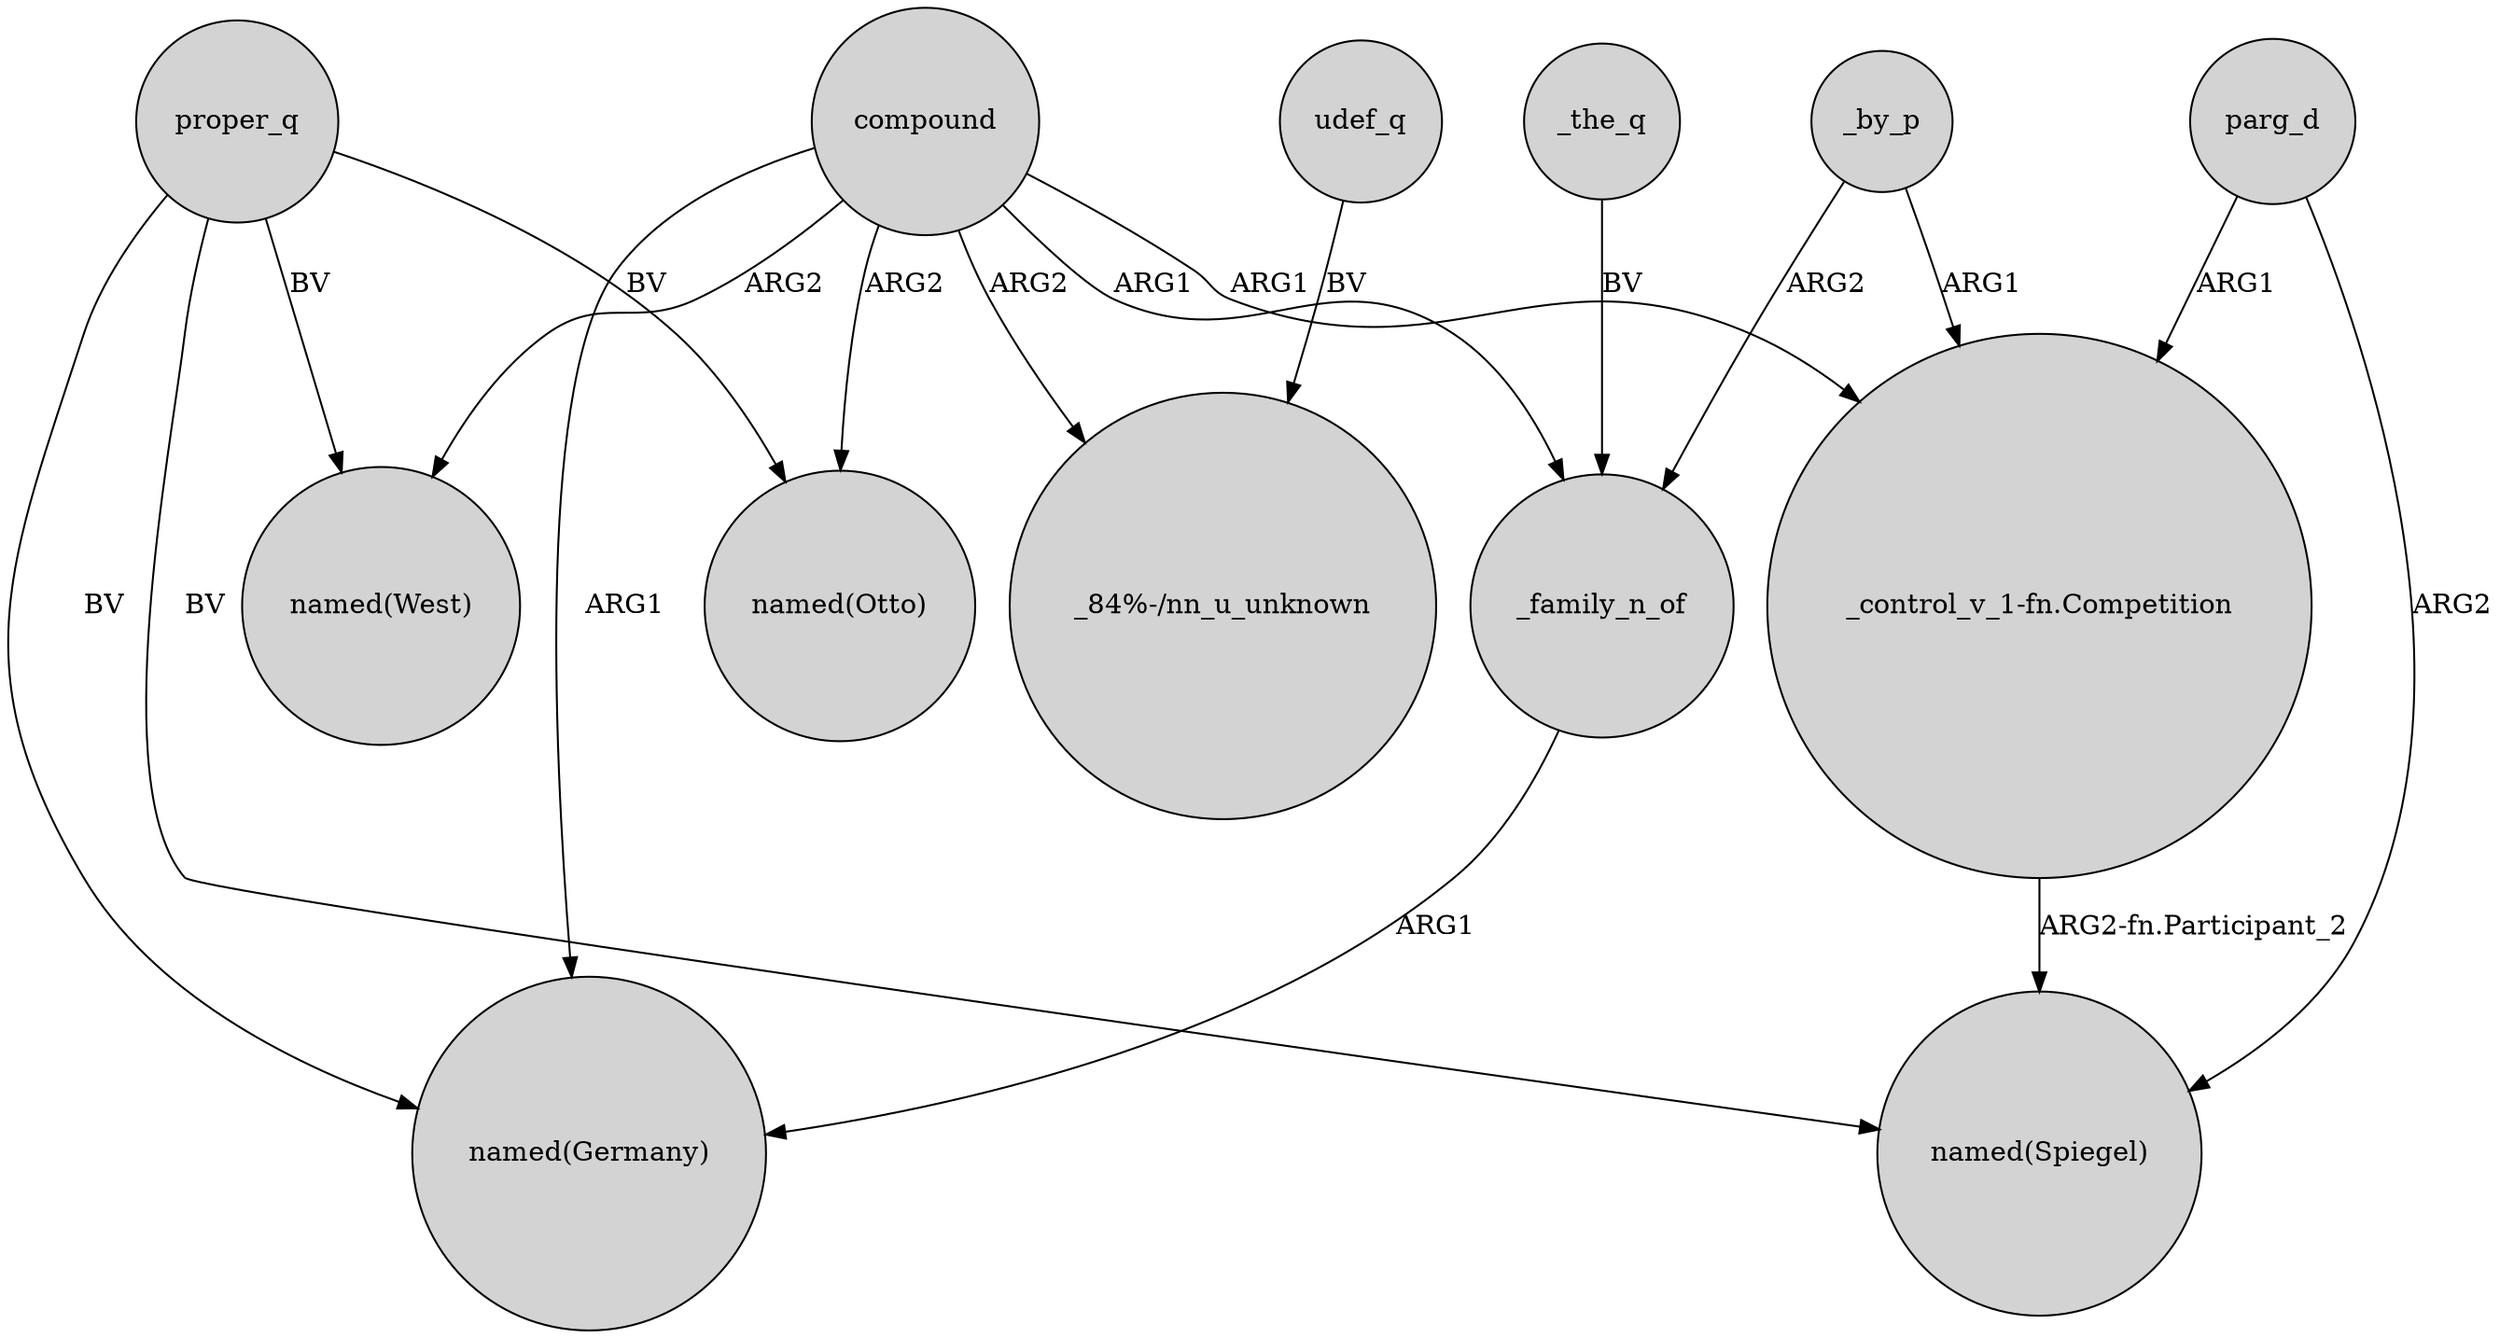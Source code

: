 digraph {
	node [shape=circle style=filled]
	compound -> "named(West)" [label=ARG2]
	compound -> "_control_v_1-fn.Competition" [label=ARG1]
	_family_n_of -> "named(Germany)" [label=ARG1]
	compound -> "named(Germany)" [label=ARG1]
	compound -> "named(Otto)" [label=ARG2]
	proper_q -> "named(Spiegel)" [label=BV]
	compound -> "_84%-/nn_u_unknown" [label=ARG2]
	compound -> _family_n_of [label=ARG1]
	_the_q -> _family_n_of [label=BV]
	"_control_v_1-fn.Competition" -> "named(Spiegel)" [label="ARG2-fn.Participant_2"]
	proper_q -> "named(West)" [label=BV]
	parg_d -> "named(Spiegel)" [label=ARG2]
	proper_q -> "named(Otto)" [label=BV]
	_by_p -> "_control_v_1-fn.Competition" [label=ARG1]
	_by_p -> _family_n_of [label=ARG2]
	parg_d -> "_control_v_1-fn.Competition" [label=ARG1]
	proper_q -> "named(Germany)" [label=BV]
	udef_q -> "_84%-/nn_u_unknown" [label=BV]
}
